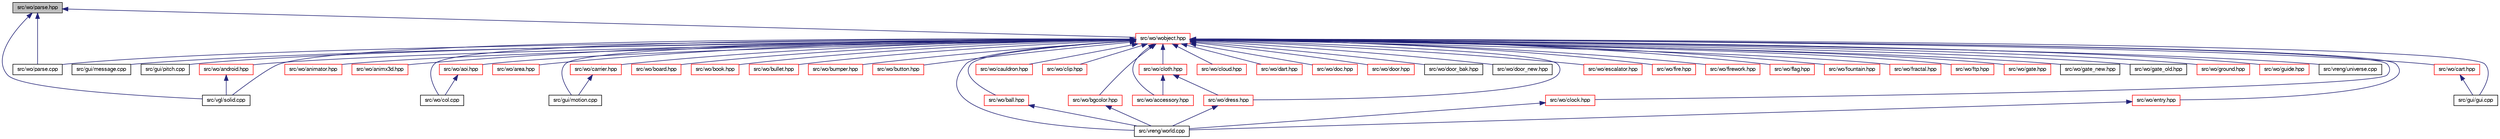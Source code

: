 digraph "src/wo/parse.hpp"
{
 // LATEX_PDF_SIZE
  bgcolor="transparent";
  edge [fontname="FreeSans",fontsize="10",labelfontname="FreeSans",labelfontsize="10"];
  node [fontname="FreeSans",fontsize="10",shape=record];
  Node1 [label="src/wo/parse.hpp",height=0.2,width=0.4,color="black", fillcolor="grey75", style="filled", fontcolor="black",tooltip=" "];
  Node1 -> Node2 [dir="back",color="midnightblue",fontsize="10",style="solid",fontname="FreeSans"];
  Node2 [label="src/wo/parse.cpp",height=0.2,width=0.4,color="black",URL="$a00635.html",tooltip=" "];
  Node1 -> Node3 [dir="back",color="midnightblue",fontsize="10",style="solid",fontname="FreeSans"];
  Node3 [label="src/wo/wobject.hpp",height=0.2,width=0.4,color="red",URL="$a00866.html",tooltip=" "];
  Node3 -> Node4 [dir="back",color="midnightblue",fontsize="10",style="solid",fontname="FreeSans"];
  Node4 [label="src/vreng/universe.cpp",height=0.2,width=0.4,color="black",URL="$a00125.html",tooltip=" "];
  Node3 -> Node5 [dir="back",color="midnightblue",fontsize="10",style="solid",fontname="FreeSans"];
  Node5 [label="src/vreng/world.cpp",height=0.2,width=0.4,color="black",URL="$a00146.html",tooltip=" "];
  Node3 -> Node6 [dir="back",color="midnightblue",fontsize="10",style="solid",fontname="FreeSans"];
  Node6 [label="src/gui/gui.cpp",height=0.2,width=0.4,color="black",URL="$a00206.html",tooltip=" "];
  Node3 -> Node7 [dir="back",color="midnightblue",fontsize="10",style="solid",fontname="FreeSans"];
  Node7 [label="src/gui/message.cpp",height=0.2,width=0.4,color="black",URL="$a00218.html",tooltip=" "];
  Node3 -> Node8 [dir="back",color="midnightblue",fontsize="10",style="solid",fontname="FreeSans"];
  Node8 [label="src/gui/motion.cpp",height=0.2,width=0.4,color="black",URL="$a00224.html",tooltip=" "];
  Node3 -> Node9 [dir="back",color="midnightblue",fontsize="10",style="solid",fontname="FreeSans"];
  Node9 [label="src/gui/pitch.cpp",height=0.2,width=0.4,color="black",URL="$a00248.html",tooltip=" "];
  Node3 -> Node10 [dir="back",color="midnightblue",fontsize="10",style="solid",fontname="FreeSans"];
  Node10 [label="src/wo/accessory.hpp",height=0.2,width=0.4,color="red",URL="$a00269.html",tooltip=" "];
  Node3 -> Node13 [dir="back",color="midnightblue",fontsize="10",style="solid",fontname="FreeSans"];
  Node13 [label="src/wo/android.hpp",height=0.2,width=0.4,color="red",URL="$a00275.html",tooltip=" "];
  Node13 -> Node17 [dir="back",color="midnightblue",fontsize="10",style="solid",fontname="FreeSans"];
  Node17 [label="src/vgl/solid.cpp",height=0.2,width=0.4,color="black",URL="$a00995.html",tooltip=" "];
  Node3 -> Node20 [dir="back",color="midnightblue",fontsize="10",style="solid",fontname="FreeSans"];
  Node20 [label="src/wo/animator.hpp",height=0.2,width=0.4,color="red",URL="$a00281.html",tooltip=" "];
  Node3 -> Node22 [dir="back",color="midnightblue",fontsize="10",style="solid",fontname="FreeSans"];
  Node22 [label="src/wo/animx3d.hpp",height=0.2,width=0.4,color="red",URL="$a00287.html",tooltip=" "];
  Node3 -> Node24 [dir="back",color="midnightblue",fontsize="10",style="solid",fontname="FreeSans"];
  Node24 [label="src/wo/aoi.hpp",height=0.2,width=0.4,color="red",URL="$a00293.html",tooltip=" "];
  Node24 -> Node26 [dir="back",color="midnightblue",fontsize="10",style="solid",fontname="FreeSans"];
  Node26 [label="src/wo/col.cpp",height=0.2,width=0.4,color="black",URL="$a00392.html",tooltip=" "];
  Node3 -> Node27 [dir="back",color="midnightblue",fontsize="10",style="solid",fontname="FreeSans"];
  Node27 [label="src/wo/area.hpp",height=0.2,width=0.4,color="red",URL="$a00299.html",tooltip=" "];
  Node3 -> Node29 [dir="back",color="midnightblue",fontsize="10",style="solid",fontname="FreeSans"];
  Node29 [label="src/wo/ball.hpp",height=0.2,width=0.4,color="red",URL="$a00305.html",tooltip=" "];
  Node29 -> Node5 [dir="back",color="midnightblue",fontsize="10",style="solid",fontname="FreeSans"];
  Node3 -> Node43 [dir="back",color="midnightblue",fontsize="10",style="solid",fontname="FreeSans"];
  Node43 [label="src/wo/bgcolor.hpp",height=0.2,width=0.4,color="red",URL="$a00311.html",tooltip=" "];
  Node43 -> Node5 [dir="back",color="midnightblue",fontsize="10",style="solid",fontname="FreeSans"];
  Node3 -> Node46 [dir="back",color="midnightblue",fontsize="10",style="solid",fontname="FreeSans"];
  Node46 [label="src/wo/board.hpp",height=0.2,width=0.4,color="red",URL="$a00317.html",tooltip=" "];
  Node3 -> Node49 [dir="back",color="midnightblue",fontsize="10",style="solid",fontname="FreeSans"];
  Node49 [label="src/wo/book.hpp",height=0.2,width=0.4,color="red",URL="$a00323.html",tooltip=" "];
  Node3 -> Node52 [dir="back",color="midnightblue",fontsize="10",style="solid",fontname="FreeSans"];
  Node52 [label="src/wo/bullet.hpp",height=0.2,width=0.4,color="red",URL="$a00335.html",tooltip=" "];
  Node3 -> Node54 [dir="back",color="midnightblue",fontsize="10",style="solid",fontname="FreeSans"];
  Node54 [label="src/wo/bumper.hpp",height=0.2,width=0.4,color="red",URL="$a00341.html",tooltip=" "];
  Node3 -> Node55 [dir="back",color="midnightblue",fontsize="10",style="solid",fontname="FreeSans"];
  Node55 [label="src/wo/button.hpp",height=0.2,width=0.4,color="red",URL="$a00347.html",tooltip=" "];
  Node3 -> Node57 [dir="back",color="midnightblue",fontsize="10",style="solid",fontname="FreeSans"];
  Node57 [label="src/wo/carrier.hpp",height=0.2,width=0.4,color="red",URL="$a00353.html",tooltip=" "];
  Node57 -> Node8 [dir="back",color="midnightblue",fontsize="10",style="solid",fontname="FreeSans"];
  Node3 -> Node62 [dir="back",color="midnightblue",fontsize="10",style="solid",fontname="FreeSans"];
  Node62 [label="src/wo/cart.hpp",height=0.2,width=0.4,color="red",URL="$a00359.html",tooltip=" "];
  Node62 -> Node6 [dir="back",color="midnightblue",fontsize="10",style="solid",fontname="FreeSans"];
  Node3 -> Node63 [dir="back",color="midnightblue",fontsize="10",style="solid",fontname="FreeSans"];
  Node63 [label="src/wo/cauldron.hpp",height=0.2,width=0.4,color="red",URL="$a00365.html",tooltip=" "];
  Node3 -> Node64 [dir="back",color="midnightblue",fontsize="10",style="solid",fontname="FreeSans"];
  Node64 [label="src/wo/clip.hpp",height=0.2,width=0.4,color="red",URL="$a00371.html",tooltip=" "];
  Node3 -> Node66 [dir="back",color="midnightblue",fontsize="10",style="solid",fontname="FreeSans"];
  Node66 [label="src/wo/clock.hpp",height=0.2,width=0.4,color="red",URL="$a00377.html",tooltip=" "];
  Node66 -> Node5 [dir="back",color="midnightblue",fontsize="10",style="solid",fontname="FreeSans"];
  Node3 -> Node68 [dir="back",color="midnightblue",fontsize="10",style="solid",fontname="FreeSans"];
  Node68 [label="src/wo/cloth.hpp",height=0.2,width=0.4,color="red",URL="$a00383.html",tooltip=" "];
  Node68 -> Node10 [dir="back",color="midnightblue",fontsize="10",style="solid",fontname="FreeSans"];
  Node68 -> Node70 [dir="back",color="midnightblue",fontsize="10",style="solid",fontname="FreeSans"];
  Node70 [label="src/wo/dress.hpp",height=0.2,width=0.4,color="red",URL="$a00428.html",tooltip=" "];
  Node70 -> Node5 [dir="back",color="midnightblue",fontsize="10",style="solid",fontname="FreeSans"];
  Node3 -> Node78 [dir="back",color="midnightblue",fontsize="10",style="solid",fontname="FreeSans"];
  Node78 [label="src/wo/cloud.hpp",height=0.2,width=0.4,color="red",URL="$a00389.html",tooltip=" "];
  Node3 -> Node26 [dir="back",color="midnightblue",fontsize="10",style="solid",fontname="FreeSans"];
  Node3 -> Node82 [dir="back",color="midnightblue",fontsize="10",style="solid",fontname="FreeSans"];
  Node82 [label="src/wo/dart.hpp",height=0.2,width=0.4,color="red",URL="$a00398.html",tooltip=" "];
  Node3 -> Node84 [dir="back",color="midnightblue",fontsize="10",style="solid",fontname="FreeSans"];
  Node84 [label="src/wo/doc.hpp",height=0.2,width=0.4,color="red",URL="$a00404.html",tooltip=" "];
  Node3 -> Node86 [dir="back",color="midnightblue",fontsize="10",style="solid",fontname="FreeSans"];
  Node86 [label="src/wo/door.hpp",height=0.2,width=0.4,color="red",URL="$a00410.html",tooltip=" "];
  Node3 -> Node90 [dir="back",color="midnightblue",fontsize="10",style="solid",fontname="FreeSans"];
  Node90 [label="src/wo/door_bak.hpp",height=0.2,width=0.4,color="black",URL="$a00416.html",tooltip=" "];
  Node3 -> Node91 [dir="back",color="midnightblue",fontsize="10",style="solid",fontname="FreeSans"];
  Node91 [label="src/wo/door_new.hpp",height=0.2,width=0.4,color="black",URL="$a00422.html",tooltip=" "];
  Node3 -> Node70 [dir="back",color="midnightblue",fontsize="10",style="solid",fontname="FreeSans"];
  Node3 -> Node92 [dir="back",color="midnightblue",fontsize="10",style="solid",fontname="FreeSans"];
  Node92 [label="src/wo/entry.hpp",height=0.2,width=0.4,color="red",URL="$a00434.html",tooltip=" "];
  Node92 -> Node5 [dir="back",color="midnightblue",fontsize="10",style="solid",fontname="FreeSans"];
  Node3 -> Node94 [dir="back",color="midnightblue",fontsize="10",style="solid",fontname="FreeSans"];
  Node94 [label="src/wo/escalator.hpp",height=0.2,width=0.4,color="red",URL="$a00440.html",tooltip=" "];
  Node3 -> Node96 [dir="back",color="midnightblue",fontsize="10",style="solid",fontname="FreeSans"];
  Node96 [label="src/wo/fire.hpp",height=0.2,width=0.4,color="red",URL="$a00446.html",tooltip=" "];
  Node3 -> Node106 [dir="back",color="midnightblue",fontsize="10",style="solid",fontname="FreeSans"];
  Node106 [label="src/wo/firework.hpp",height=0.2,width=0.4,color="red",URL="$a00452.html",tooltip=" "];
  Node3 -> Node108 [dir="back",color="midnightblue",fontsize="10",style="solid",fontname="FreeSans"];
  Node108 [label="src/wo/flag.hpp",height=0.2,width=0.4,color="red",URL="$a00458.html",tooltip=" "];
  Node3 -> Node110 [dir="back",color="midnightblue",fontsize="10",style="solid",fontname="FreeSans"];
  Node110 [label="src/wo/fountain.hpp",height=0.2,width=0.4,color="red",URL="$a00464.html",tooltip=" "];
  Node3 -> Node112 [dir="back",color="midnightblue",fontsize="10",style="solid",fontname="FreeSans"];
  Node112 [label="src/wo/fractal.hpp",height=0.2,width=0.4,color="red",URL="$a00470.html",tooltip=" "];
  Node3 -> Node114 [dir="back",color="midnightblue",fontsize="10",style="solid",fontname="FreeSans"];
  Node114 [label="src/wo/ftp.hpp",height=0.2,width=0.4,color="red",URL="$a00476.html",tooltip=" "];
  Node3 -> Node116 [dir="back",color="midnightblue",fontsize="10",style="solid",fontname="FreeSans"];
  Node116 [label="src/wo/gate.hpp",height=0.2,width=0.4,color="red",URL="$a00482.html",tooltip=" "];
  Node3 -> Node117 [dir="back",color="midnightblue",fontsize="10",style="solid",fontname="FreeSans"];
  Node117 [label="src/wo/gate_new.hpp",height=0.2,width=0.4,color="black",URL="$a00488.html",tooltip=" "];
  Node3 -> Node118 [dir="back",color="midnightblue",fontsize="10",style="solid",fontname="FreeSans"];
  Node118 [label="src/wo/gate_old.hpp",height=0.2,width=0.4,color="black",URL="$a00494.html",tooltip=" "];
  Node3 -> Node119 [dir="back",color="midnightblue",fontsize="10",style="solid",fontname="FreeSans"];
  Node119 [label="src/wo/ground.hpp",height=0.2,width=0.4,color="red",URL="$a00500.html",tooltip=" "];
  Node3 -> Node120 [dir="back",color="midnightblue",fontsize="10",style="solid",fontname="FreeSans"];
  Node120 [label="src/wo/guide.hpp",height=0.2,width=0.4,color="red",URL="$a00506.html",tooltip=" "];
  Node3 -> Node2 [dir="back",color="midnightblue",fontsize="10",style="solid",fontname="FreeSans"];
  Node3 -> Node17 [dir="back",color="midnightblue",fontsize="10",style="solid",fontname="FreeSans"];
  Node1 -> Node17 [dir="back",color="midnightblue",fontsize="10",style="solid",fontname="FreeSans"];
}

